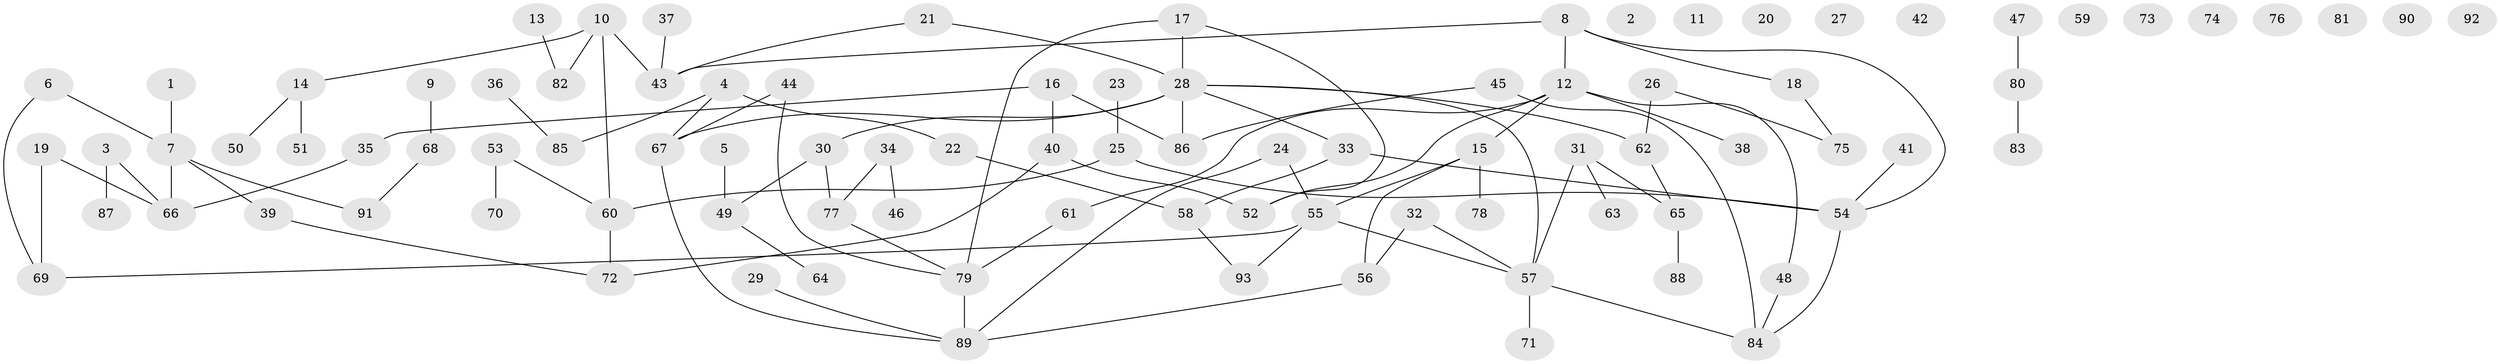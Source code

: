 // Generated by graph-tools (version 1.1) at 2025/33/03/09/25 02:33:47]
// undirected, 93 vertices, 102 edges
graph export_dot {
graph [start="1"]
  node [color=gray90,style=filled];
  1;
  2;
  3;
  4;
  5;
  6;
  7;
  8;
  9;
  10;
  11;
  12;
  13;
  14;
  15;
  16;
  17;
  18;
  19;
  20;
  21;
  22;
  23;
  24;
  25;
  26;
  27;
  28;
  29;
  30;
  31;
  32;
  33;
  34;
  35;
  36;
  37;
  38;
  39;
  40;
  41;
  42;
  43;
  44;
  45;
  46;
  47;
  48;
  49;
  50;
  51;
  52;
  53;
  54;
  55;
  56;
  57;
  58;
  59;
  60;
  61;
  62;
  63;
  64;
  65;
  66;
  67;
  68;
  69;
  70;
  71;
  72;
  73;
  74;
  75;
  76;
  77;
  78;
  79;
  80;
  81;
  82;
  83;
  84;
  85;
  86;
  87;
  88;
  89;
  90;
  91;
  92;
  93;
  1 -- 7;
  3 -- 66;
  3 -- 87;
  4 -- 22;
  4 -- 67;
  4 -- 85;
  5 -- 49;
  6 -- 7;
  6 -- 69;
  7 -- 39;
  7 -- 66;
  7 -- 91;
  8 -- 12;
  8 -- 18;
  8 -- 43;
  8 -- 54;
  9 -- 68;
  10 -- 14;
  10 -- 43;
  10 -- 60;
  10 -- 82;
  12 -- 15;
  12 -- 38;
  12 -- 48;
  12 -- 52;
  12 -- 61;
  13 -- 82;
  14 -- 50;
  14 -- 51;
  15 -- 55;
  15 -- 56;
  15 -- 78;
  16 -- 35;
  16 -- 40;
  16 -- 86;
  17 -- 28;
  17 -- 52;
  17 -- 79;
  18 -- 75;
  19 -- 66;
  19 -- 69;
  21 -- 28;
  21 -- 43;
  22 -- 58;
  23 -- 25;
  24 -- 55;
  24 -- 89;
  25 -- 54;
  25 -- 60;
  26 -- 62;
  26 -- 75;
  28 -- 30;
  28 -- 33;
  28 -- 57;
  28 -- 62;
  28 -- 67;
  28 -- 86;
  29 -- 89;
  30 -- 49;
  30 -- 77;
  31 -- 57;
  31 -- 63;
  31 -- 65;
  32 -- 56;
  32 -- 57;
  33 -- 54;
  33 -- 58;
  34 -- 46;
  34 -- 77;
  35 -- 66;
  36 -- 85;
  37 -- 43;
  39 -- 72;
  40 -- 52;
  40 -- 72;
  41 -- 54;
  44 -- 67;
  44 -- 79;
  45 -- 84;
  45 -- 86;
  47 -- 80;
  48 -- 84;
  49 -- 64;
  53 -- 60;
  53 -- 70;
  54 -- 84;
  55 -- 57;
  55 -- 69;
  55 -- 93;
  56 -- 89;
  57 -- 71;
  57 -- 84;
  58 -- 93;
  60 -- 72;
  61 -- 79;
  62 -- 65;
  65 -- 88;
  67 -- 89;
  68 -- 91;
  77 -- 79;
  79 -- 89;
  80 -- 83;
}
